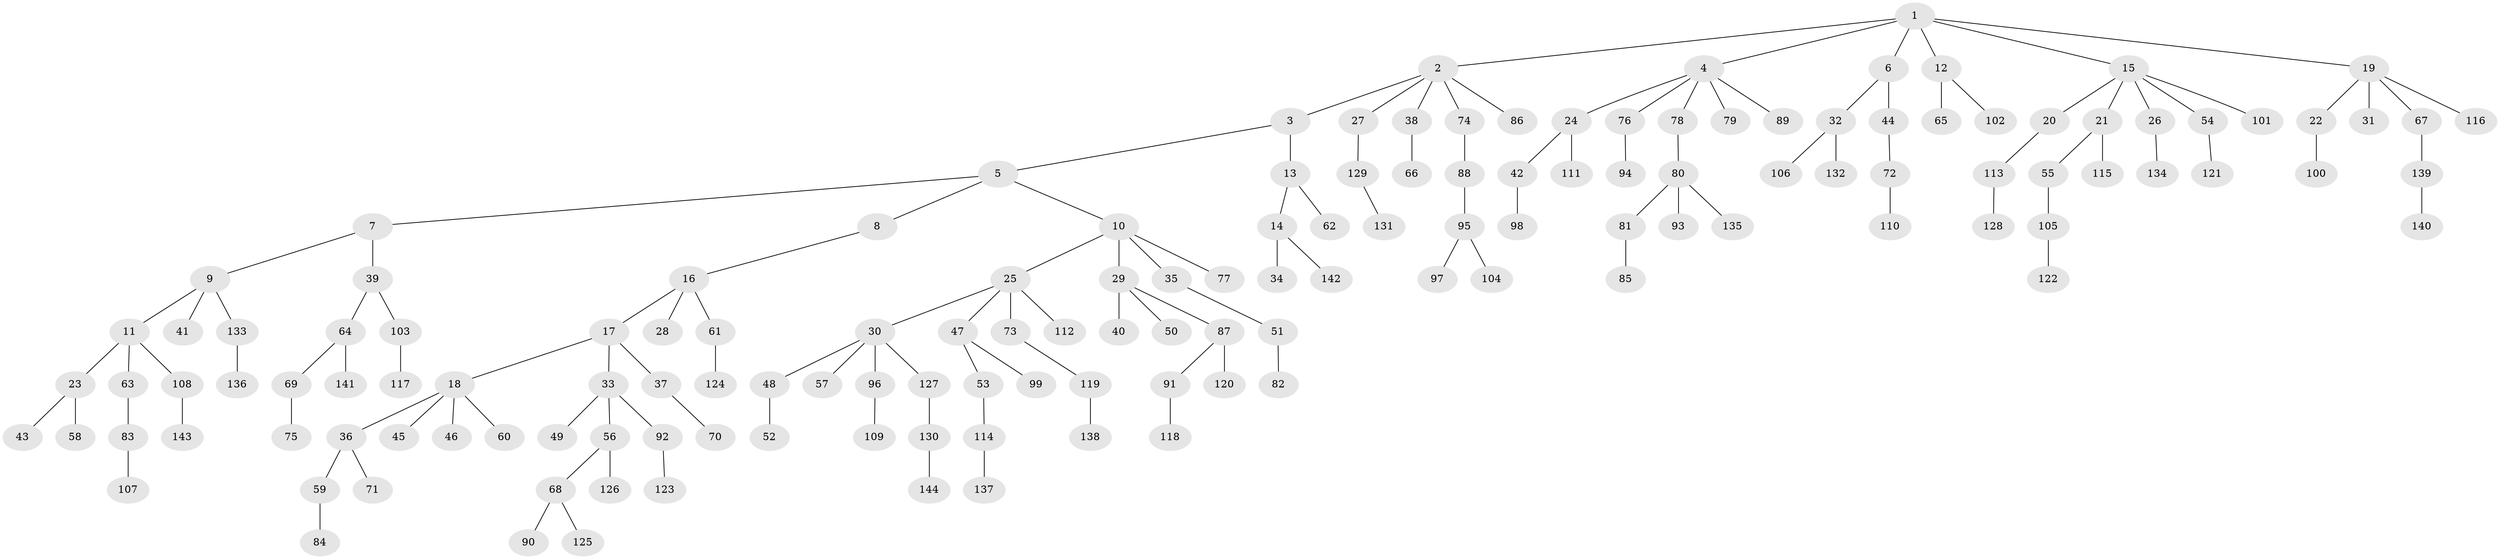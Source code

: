 // Generated by graph-tools (version 1.1) at 2025/36/03/09/25 02:36:33]
// undirected, 144 vertices, 143 edges
graph export_dot {
graph [start="1"]
  node [color=gray90,style=filled];
  1;
  2;
  3;
  4;
  5;
  6;
  7;
  8;
  9;
  10;
  11;
  12;
  13;
  14;
  15;
  16;
  17;
  18;
  19;
  20;
  21;
  22;
  23;
  24;
  25;
  26;
  27;
  28;
  29;
  30;
  31;
  32;
  33;
  34;
  35;
  36;
  37;
  38;
  39;
  40;
  41;
  42;
  43;
  44;
  45;
  46;
  47;
  48;
  49;
  50;
  51;
  52;
  53;
  54;
  55;
  56;
  57;
  58;
  59;
  60;
  61;
  62;
  63;
  64;
  65;
  66;
  67;
  68;
  69;
  70;
  71;
  72;
  73;
  74;
  75;
  76;
  77;
  78;
  79;
  80;
  81;
  82;
  83;
  84;
  85;
  86;
  87;
  88;
  89;
  90;
  91;
  92;
  93;
  94;
  95;
  96;
  97;
  98;
  99;
  100;
  101;
  102;
  103;
  104;
  105;
  106;
  107;
  108;
  109;
  110;
  111;
  112;
  113;
  114;
  115;
  116;
  117;
  118;
  119;
  120;
  121;
  122;
  123;
  124;
  125;
  126;
  127;
  128;
  129;
  130;
  131;
  132;
  133;
  134;
  135;
  136;
  137;
  138;
  139;
  140;
  141;
  142;
  143;
  144;
  1 -- 2;
  1 -- 4;
  1 -- 6;
  1 -- 12;
  1 -- 15;
  1 -- 19;
  2 -- 3;
  2 -- 27;
  2 -- 38;
  2 -- 74;
  2 -- 86;
  3 -- 5;
  3 -- 13;
  4 -- 24;
  4 -- 76;
  4 -- 78;
  4 -- 79;
  4 -- 89;
  5 -- 7;
  5 -- 8;
  5 -- 10;
  6 -- 32;
  6 -- 44;
  7 -- 9;
  7 -- 39;
  8 -- 16;
  9 -- 11;
  9 -- 41;
  9 -- 133;
  10 -- 25;
  10 -- 29;
  10 -- 35;
  10 -- 77;
  11 -- 23;
  11 -- 63;
  11 -- 108;
  12 -- 65;
  12 -- 102;
  13 -- 14;
  13 -- 62;
  14 -- 34;
  14 -- 142;
  15 -- 20;
  15 -- 21;
  15 -- 26;
  15 -- 54;
  15 -- 101;
  16 -- 17;
  16 -- 28;
  16 -- 61;
  17 -- 18;
  17 -- 33;
  17 -- 37;
  18 -- 36;
  18 -- 45;
  18 -- 46;
  18 -- 60;
  19 -- 22;
  19 -- 31;
  19 -- 67;
  19 -- 116;
  20 -- 113;
  21 -- 55;
  21 -- 115;
  22 -- 100;
  23 -- 43;
  23 -- 58;
  24 -- 42;
  24 -- 111;
  25 -- 30;
  25 -- 47;
  25 -- 73;
  25 -- 112;
  26 -- 134;
  27 -- 129;
  29 -- 40;
  29 -- 50;
  29 -- 87;
  30 -- 48;
  30 -- 57;
  30 -- 96;
  30 -- 127;
  32 -- 106;
  32 -- 132;
  33 -- 49;
  33 -- 56;
  33 -- 92;
  35 -- 51;
  36 -- 59;
  36 -- 71;
  37 -- 70;
  38 -- 66;
  39 -- 64;
  39 -- 103;
  42 -- 98;
  44 -- 72;
  47 -- 53;
  47 -- 99;
  48 -- 52;
  51 -- 82;
  53 -- 114;
  54 -- 121;
  55 -- 105;
  56 -- 68;
  56 -- 126;
  59 -- 84;
  61 -- 124;
  63 -- 83;
  64 -- 69;
  64 -- 141;
  67 -- 139;
  68 -- 90;
  68 -- 125;
  69 -- 75;
  72 -- 110;
  73 -- 119;
  74 -- 88;
  76 -- 94;
  78 -- 80;
  80 -- 81;
  80 -- 93;
  80 -- 135;
  81 -- 85;
  83 -- 107;
  87 -- 91;
  87 -- 120;
  88 -- 95;
  91 -- 118;
  92 -- 123;
  95 -- 97;
  95 -- 104;
  96 -- 109;
  103 -- 117;
  105 -- 122;
  108 -- 143;
  113 -- 128;
  114 -- 137;
  119 -- 138;
  127 -- 130;
  129 -- 131;
  130 -- 144;
  133 -- 136;
  139 -- 140;
}
